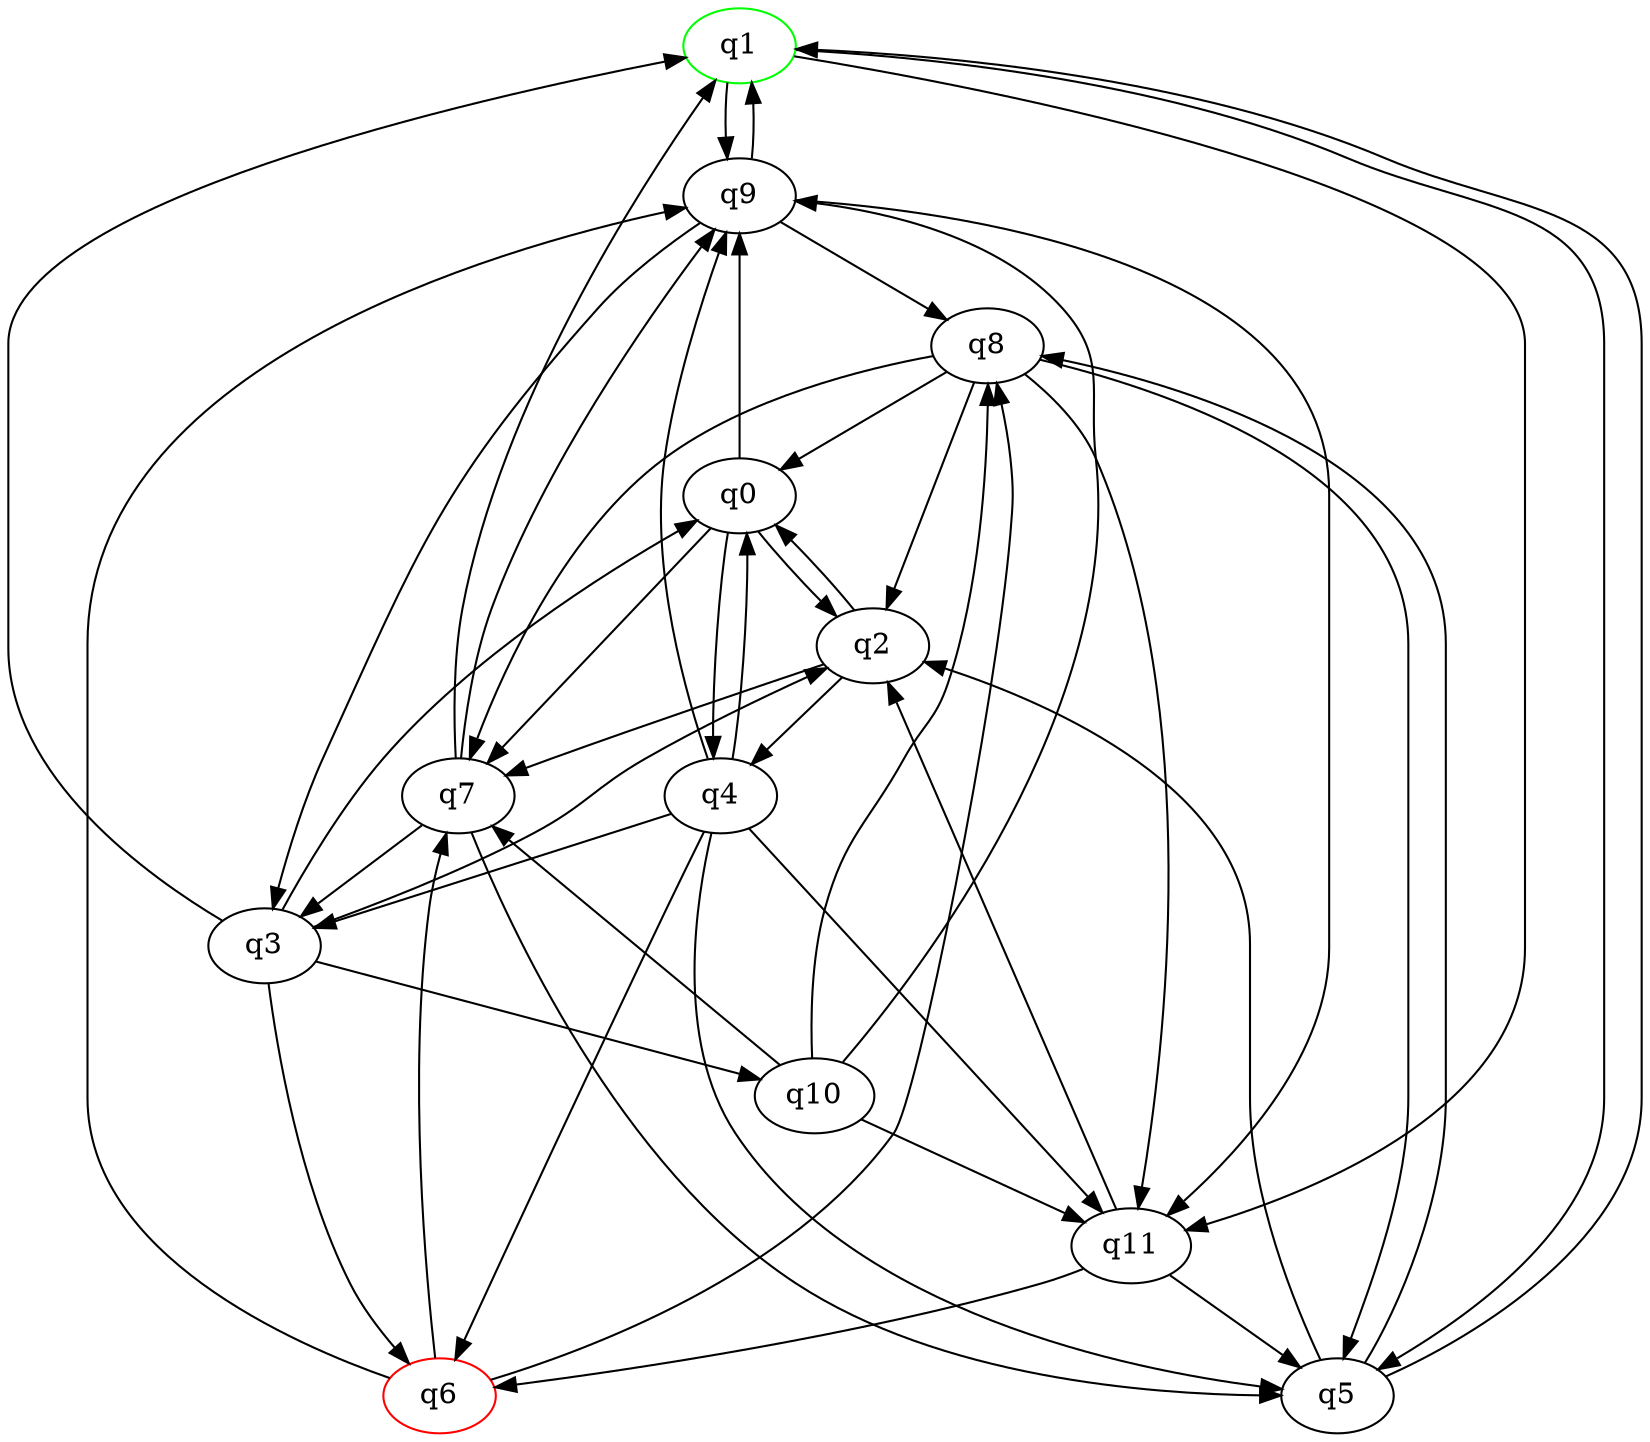 digraph A{
q1 [initial=1,color=green];
q6 [final=1,color=red];
q0 -> q2;
q0 -> q4;
q0 -> q7;
q0 -> q9;
q1 -> q5;
q1 -> q9;
q1 -> q11;
q2 -> q0;
q2 -> q4;
q2 -> q7;
q3 -> q0;
q3 -> q1;
q3 -> q2;
q3 -> q6;
q3 -> q10;
q4 -> q0;
q4 -> q3;
q4 -> q5;
q4 -> q6;
q4 -> q9;
q4 -> q11;
q5 -> q1;
q5 -> q2;
q5 -> q8;
q6 -> q7;
q6 -> q8;
q6 -> q9;
q7 -> q1;
q7 -> q3;
q7 -> q5;
q7 -> q9;
q8 -> q0;
q8 -> q2;
q8 -> q5;
q8 -> q7;
q8 -> q11;
q9 -> q1;
q9 -> q3;
q9 -> q8;
q9 -> q11;
q10 -> q7;
q10 -> q8;
q10 -> q9;
q10 -> q11;
q11 -> q2;
q11 -> q5;
q11 -> q6;
}